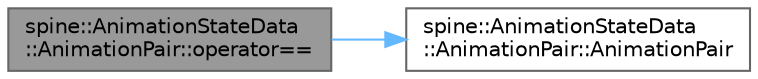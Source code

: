 digraph "spine::AnimationStateData::AnimationPair::operator=="
{
 // LATEX_PDF_SIZE
  bgcolor="transparent";
  edge [fontname=Helvetica,fontsize=10,labelfontname=Helvetica,labelfontsize=10];
  node [fontname=Helvetica,fontsize=10,shape=box,height=0.2,width=0.4];
  rankdir="LR";
  Node1 [id="Node000001",label="spine::AnimationStateData\l::AnimationPair::operator==",height=0.2,width=0.4,color="gray40", fillcolor="grey60", style="filled", fontcolor="black",tooltip=" "];
  Node1 -> Node2 [id="edge1_Node000001_Node000002",color="steelblue1",style="solid",tooltip=" "];
  Node2 [id="Node000002",label="spine::AnimationStateData\l::AnimationPair::AnimationPair",height=0.2,width=0.4,color="grey40", fillcolor="white", style="filled",URL="$classspine_1_1_animation_state_data_1_1_animation_pair.html#a8321bf927905a9e2e50b7b58c70335ed",tooltip=" "];
}
